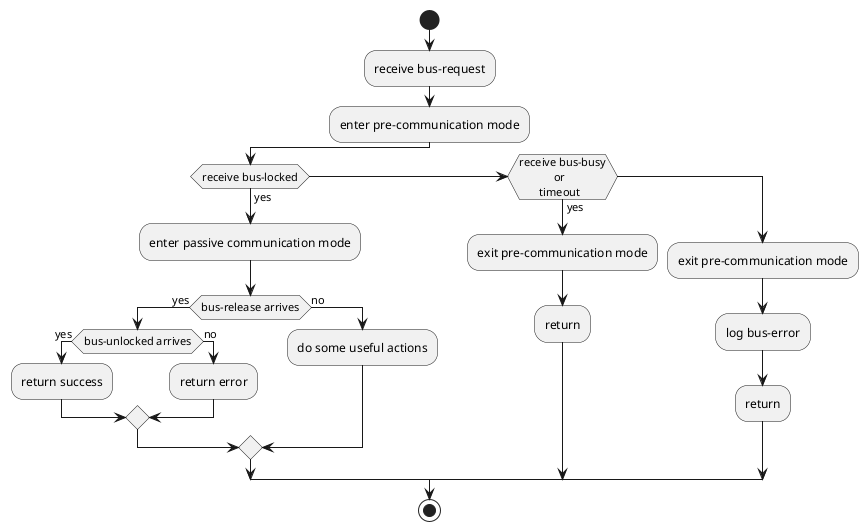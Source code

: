 @startuml
start
:receive bus-request;
:enter pre-communication mode;
if (receive bus-locked) then (yes)
    :enter passive communication mode;
    if (bus-release arrives) then (yes)
        if (bus-unlocked arrives) then (yes)
            :return success;
        else (no)
            :return error;
        endif
    else (no)
        :do some useful actions;
    endif
else if (receive bus-busy\n            or\n       timeout) then (yes)
    :exit pre-communication mode;
    :return;
else
    :exit pre-communication mode;
    :log bus-error;
    :return;
endif
stop
@enduml